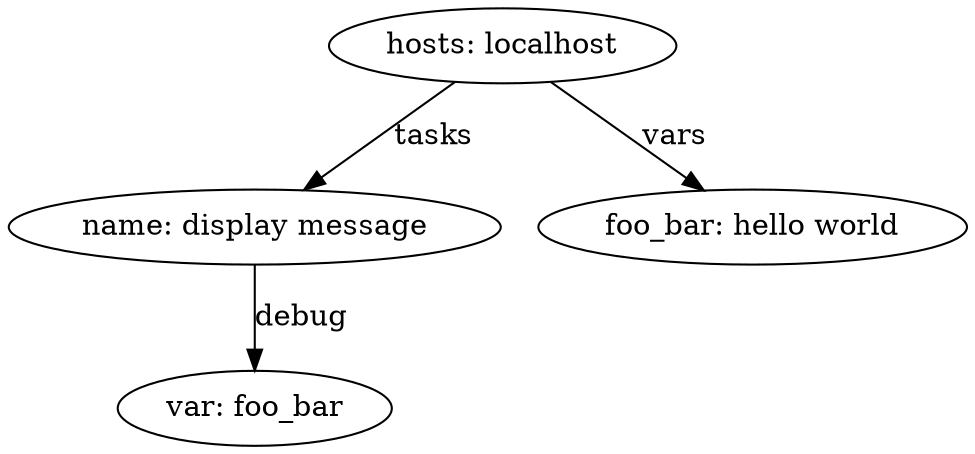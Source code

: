 digraph graphname {
2082 [label="var: foo_bar\n"];
2081 [label="name: display message\n"];
2081 -> 2082 [label="debug"];
2083 [label="foo_bar: hello world\n"];
2080 [label="hosts: localhost\n"];
2080 -> 2081 [label="tasks"];
2080 -> 2083 [label="vars"];
}
